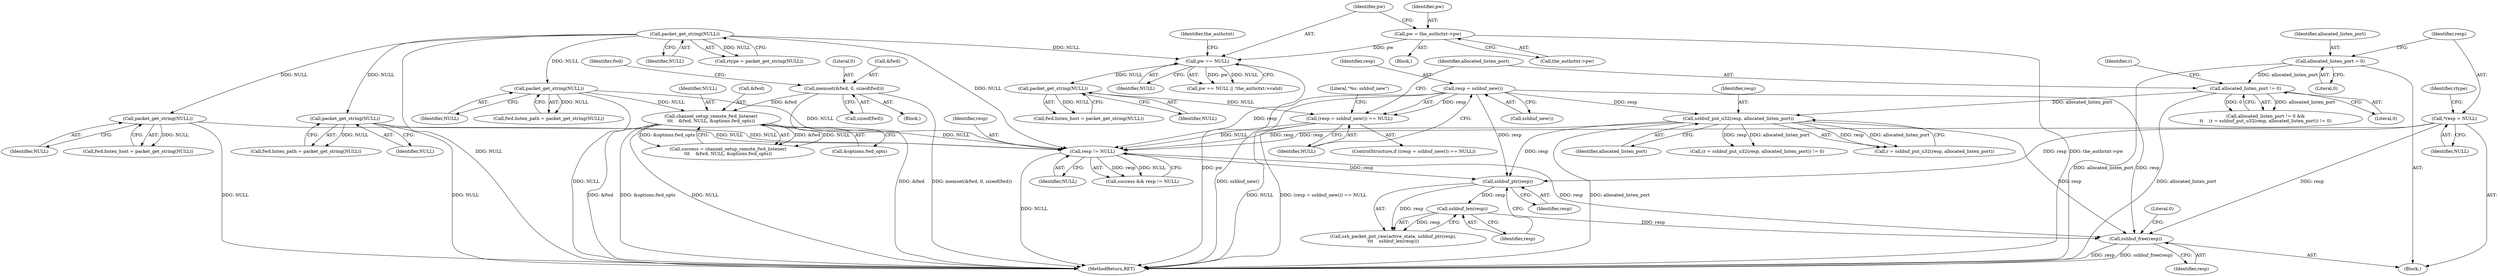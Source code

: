digraph "0_src_c76fac666ea038753294f2ac94d310f8adece9ce@API" {
"1000473" [label="(Call,sshbuf_free(resp))"];
"1000460" [label="(Call,resp != NULL)"];
"1000122" [label="(Call,*resp = NULL)"];
"1000251" [label="(Call,resp = sshbuf_new())"];
"1000266" [label="(Call,sshbuf_put_u32(resp, allocated_listen_port))"];
"1000260" [label="(Call,allocated_listen_port != 0)"];
"1000118" [label="(Call,allocated_listen_port = 0)"];
"1000374" [label="(Call,channel_setup_remote_fwd_listener(\n\t\t\t    &fwd, NULL, &options.fwd_opts))"];
"1000330" [label="(Call,memset(&fwd, 0, sizeof(fwd)))"];
"1000340" [label="(Call,packet_get_string(NULL))"];
"1000127" [label="(Call,packet_get_string(NULL))"];
"1000250" [label="(Call,(resp = sshbuf_new()) == NULL)"];
"1000171" [label="(Call,packet_get_string(NULL))"];
"1000152" [label="(Call,pw == NULL)"];
"1000145" [label="(Call,pw = the_authctxt->pw)"];
"1000294" [label="(Call,packet_get_string(NULL))"];
"1000405" [label="(Call,packet_get_string(NULL))"];
"1000467" [label="(Call,sshbuf_len(resp))"];
"1000465" [label="(Call,sshbuf_ptr(resp))"];
"1000294" [label="(Call,packet_get_string(NULL))"];
"1000465" [label="(Call,sshbuf_ptr(resp))"];
"1000330" [label="(Call,memset(&fwd, 0, sizeof(fwd)))"];
"1000124" [label="(Identifier,NULL)"];
"1000338" [label="(Identifier,fwd)"];
"1000267" [label="(Identifier,resp)"];
"1000336" [label="(Call,fwd.listen_path = packet_get_string(NULL))"];
"1000378" [label="(Call,&options.fwd_opts)"];
"1000254" [label="(Identifier,NULL)"];
"1000477" [label="(MethodReturn,RET)"];
"1000265" [label="(Identifier,r)"];
"1000128" [label="(Identifier,NULL)"];
"1000461" [label="(Identifier,resp)"];
"1000476" [label="(Literal,0)"];
"1000372" [label="(Call,success = channel_setup_remote_fwd_listener(\n\t\t\t    &fwd, NULL, &options.fwd_opts))"];
"1000252" [label="(Identifier,resp)"];
"1000123" [label="(Identifier,resp)"];
"1000263" [label="(Call,(r = sshbuf_put_u32(resp, allocated_listen_port)) != 0)"];
"1000118" [label="(Call,allocated_listen_port = 0)"];
"1000295" [label="(Identifier,NULL)"];
"1000463" [label="(Call,ssh_packet_put_raw(active_state, sshbuf_ptr(resp),\n\t\t\t    sshbuf_len(resp)))"];
"1000264" [label="(Call,r = sshbuf_put_u32(resp, allocated_listen_port))"];
"1000458" [label="(Call,success && resp != NULL)"];
"1000125" [label="(Call,rtype = packet_get_string(NULL))"];
"1000253" [label="(Call,sshbuf_new())"];
"1000152" [label="(Call,pw == NULL)"];
"1000406" [label="(Identifier,NULL)"];
"1000333" [label="(Literal,0)"];
"1000119" [label="(Identifier,allocated_listen_port)"];
"1000261" [label="(Identifier,allocated_listen_port)"];
"1000251" [label="(Call,resp = sshbuf_new())"];
"1000120" [label="(Literal,0)"];
"1000377" [label="(Identifier,NULL)"];
"1000256" [label="(Literal,\"%s: sshbuf_new\")"];
"1000250" [label="(Call,(resp = sshbuf_new()) == NULL)"];
"1000266" [label="(Call,sshbuf_put_u32(resp, allocated_listen_port))"];
"1000171" [label="(Call,packet_get_string(NULL))"];
"1000145" [label="(Call,pw = the_authctxt->pw)"];
"1000142" [label="(Block,)"];
"1000157" [label="(Identifier,the_authctxt)"];
"1000127" [label="(Call,packet_get_string(NULL))"];
"1000126" [label="(Identifier,rtype)"];
"1000341" [label="(Identifier,NULL)"];
"1000259" [label="(Call,allocated_listen_port != 0 &&\n\t\t    (r = sshbuf_put_u32(resp, allocated_listen_port)) != 0)"];
"1000374" [label="(Call,channel_setup_remote_fwd_listener(\n\t\t\t    &fwd, NULL, &options.fwd_opts))"];
"1000468" [label="(Identifier,resp)"];
"1000328" [label="(Block,)"];
"1000249" [label="(ControlStructure,if ((resp = sshbuf_new()) == NULL))"];
"1000466" [label="(Identifier,resp)"];
"1000375" [label="(Call,&fwd)"];
"1000405" [label="(Call,packet_get_string(NULL))"];
"1000146" [label="(Identifier,pw)"];
"1000290" [label="(Call,fwd.listen_host = packet_get_string(NULL))"];
"1000473" [label="(Call,sshbuf_free(resp))"];
"1000260" [label="(Call,allocated_listen_port != 0)"];
"1000331" [label="(Call,&fwd)"];
"1000153" [label="(Identifier,pw)"];
"1000109" [label="(Block,)"];
"1000340" [label="(Call,packet_get_string(NULL))"];
"1000268" [label="(Identifier,allocated_listen_port)"];
"1000154" [label="(Identifier,NULL)"];
"1000122" [label="(Call,*resp = NULL)"];
"1000467" [label="(Call,sshbuf_len(resp))"];
"1000334" [label="(Call,sizeof(fwd))"];
"1000401" [label="(Call,fwd.listen_path = packet_get_string(NULL))"];
"1000172" [label="(Identifier,NULL)"];
"1000474" [label="(Identifier,resp)"];
"1000462" [label="(Identifier,NULL)"];
"1000262" [label="(Literal,0)"];
"1000147" [label="(Call,the_authctxt->pw)"];
"1000167" [label="(Call,fwd.listen_host = packet_get_string(NULL))"];
"1000151" [label="(Call,pw == NULL || !the_authctxt->valid)"];
"1000460" [label="(Call,resp != NULL)"];
"1000473" -> "1000109"  [label="AST: "];
"1000473" -> "1000474"  [label="CFG: "];
"1000474" -> "1000473"  [label="AST: "];
"1000476" -> "1000473"  [label="CFG: "];
"1000473" -> "1000477"  [label="DDG: resp"];
"1000473" -> "1000477"  [label="DDG: sshbuf_free(resp)"];
"1000460" -> "1000473"  [label="DDG: resp"];
"1000467" -> "1000473"  [label="DDG: resp"];
"1000122" -> "1000473"  [label="DDG: resp"];
"1000251" -> "1000473"  [label="DDG: resp"];
"1000266" -> "1000473"  [label="DDG: resp"];
"1000460" -> "1000458"  [label="AST: "];
"1000460" -> "1000462"  [label="CFG: "];
"1000461" -> "1000460"  [label="AST: "];
"1000462" -> "1000460"  [label="AST: "];
"1000458" -> "1000460"  [label="CFG: "];
"1000460" -> "1000477"  [label="DDG: NULL"];
"1000460" -> "1000458"  [label="DDG: resp"];
"1000460" -> "1000458"  [label="DDG: NULL"];
"1000122" -> "1000460"  [label="DDG: resp"];
"1000251" -> "1000460"  [label="DDG: resp"];
"1000266" -> "1000460"  [label="DDG: resp"];
"1000374" -> "1000460"  [label="DDG: NULL"];
"1000250" -> "1000460"  [label="DDG: NULL"];
"1000294" -> "1000460"  [label="DDG: NULL"];
"1000405" -> "1000460"  [label="DDG: NULL"];
"1000127" -> "1000460"  [label="DDG: NULL"];
"1000340" -> "1000460"  [label="DDG: NULL"];
"1000460" -> "1000465"  [label="DDG: resp"];
"1000122" -> "1000109"  [label="AST: "];
"1000122" -> "1000124"  [label="CFG: "];
"1000123" -> "1000122"  [label="AST: "];
"1000124" -> "1000122"  [label="AST: "];
"1000126" -> "1000122"  [label="CFG: "];
"1000122" -> "1000465"  [label="DDG: resp"];
"1000251" -> "1000250"  [label="AST: "];
"1000251" -> "1000253"  [label="CFG: "];
"1000252" -> "1000251"  [label="AST: "];
"1000253" -> "1000251"  [label="AST: "];
"1000254" -> "1000251"  [label="CFG: "];
"1000251" -> "1000477"  [label="DDG: sshbuf_new()"];
"1000251" -> "1000250"  [label="DDG: resp"];
"1000251" -> "1000266"  [label="DDG: resp"];
"1000251" -> "1000465"  [label="DDG: resp"];
"1000266" -> "1000264"  [label="AST: "];
"1000266" -> "1000268"  [label="CFG: "];
"1000267" -> "1000266"  [label="AST: "];
"1000268" -> "1000266"  [label="AST: "];
"1000264" -> "1000266"  [label="CFG: "];
"1000266" -> "1000477"  [label="DDG: allocated_listen_port"];
"1000266" -> "1000263"  [label="DDG: resp"];
"1000266" -> "1000263"  [label="DDG: allocated_listen_port"];
"1000266" -> "1000264"  [label="DDG: resp"];
"1000266" -> "1000264"  [label="DDG: allocated_listen_port"];
"1000260" -> "1000266"  [label="DDG: allocated_listen_port"];
"1000266" -> "1000465"  [label="DDG: resp"];
"1000260" -> "1000259"  [label="AST: "];
"1000260" -> "1000262"  [label="CFG: "];
"1000261" -> "1000260"  [label="AST: "];
"1000262" -> "1000260"  [label="AST: "];
"1000265" -> "1000260"  [label="CFG: "];
"1000259" -> "1000260"  [label="CFG: "];
"1000260" -> "1000477"  [label="DDG: allocated_listen_port"];
"1000260" -> "1000259"  [label="DDG: allocated_listen_port"];
"1000260" -> "1000259"  [label="DDG: 0"];
"1000118" -> "1000260"  [label="DDG: allocated_listen_port"];
"1000118" -> "1000109"  [label="AST: "];
"1000118" -> "1000120"  [label="CFG: "];
"1000119" -> "1000118"  [label="AST: "];
"1000120" -> "1000118"  [label="AST: "];
"1000123" -> "1000118"  [label="CFG: "];
"1000118" -> "1000477"  [label="DDG: allocated_listen_port"];
"1000374" -> "1000372"  [label="AST: "];
"1000374" -> "1000378"  [label="CFG: "];
"1000375" -> "1000374"  [label="AST: "];
"1000377" -> "1000374"  [label="AST: "];
"1000378" -> "1000374"  [label="AST: "];
"1000372" -> "1000374"  [label="CFG: "];
"1000374" -> "1000477"  [label="DDG: NULL"];
"1000374" -> "1000477"  [label="DDG: &fwd"];
"1000374" -> "1000477"  [label="DDG: &options.fwd_opts"];
"1000374" -> "1000372"  [label="DDG: &fwd"];
"1000374" -> "1000372"  [label="DDG: NULL"];
"1000374" -> "1000372"  [label="DDG: &options.fwd_opts"];
"1000330" -> "1000374"  [label="DDG: &fwd"];
"1000340" -> "1000374"  [label="DDG: NULL"];
"1000330" -> "1000328"  [label="AST: "];
"1000330" -> "1000334"  [label="CFG: "];
"1000331" -> "1000330"  [label="AST: "];
"1000333" -> "1000330"  [label="AST: "];
"1000334" -> "1000330"  [label="AST: "];
"1000338" -> "1000330"  [label="CFG: "];
"1000330" -> "1000477"  [label="DDG: &fwd"];
"1000330" -> "1000477"  [label="DDG: memset(&fwd, 0, sizeof(fwd))"];
"1000340" -> "1000336"  [label="AST: "];
"1000340" -> "1000341"  [label="CFG: "];
"1000341" -> "1000340"  [label="AST: "];
"1000336" -> "1000340"  [label="CFG: "];
"1000340" -> "1000477"  [label="DDG: NULL"];
"1000340" -> "1000336"  [label="DDG: NULL"];
"1000127" -> "1000340"  [label="DDG: NULL"];
"1000127" -> "1000125"  [label="AST: "];
"1000127" -> "1000128"  [label="CFG: "];
"1000128" -> "1000127"  [label="AST: "];
"1000125" -> "1000127"  [label="CFG: "];
"1000127" -> "1000477"  [label="DDG: NULL"];
"1000127" -> "1000125"  [label="DDG: NULL"];
"1000127" -> "1000152"  [label="DDG: NULL"];
"1000127" -> "1000294"  [label="DDG: NULL"];
"1000127" -> "1000405"  [label="DDG: NULL"];
"1000250" -> "1000249"  [label="AST: "];
"1000250" -> "1000254"  [label="CFG: "];
"1000254" -> "1000250"  [label="AST: "];
"1000256" -> "1000250"  [label="CFG: "];
"1000261" -> "1000250"  [label="CFG: "];
"1000250" -> "1000477"  [label="DDG: NULL"];
"1000250" -> "1000477"  [label="DDG: (resp = sshbuf_new()) == NULL"];
"1000171" -> "1000250"  [label="DDG: NULL"];
"1000171" -> "1000167"  [label="AST: "];
"1000171" -> "1000172"  [label="CFG: "];
"1000172" -> "1000171"  [label="AST: "];
"1000167" -> "1000171"  [label="CFG: "];
"1000171" -> "1000167"  [label="DDG: NULL"];
"1000152" -> "1000171"  [label="DDG: NULL"];
"1000152" -> "1000151"  [label="AST: "];
"1000152" -> "1000154"  [label="CFG: "];
"1000153" -> "1000152"  [label="AST: "];
"1000154" -> "1000152"  [label="AST: "];
"1000157" -> "1000152"  [label="CFG: "];
"1000151" -> "1000152"  [label="CFG: "];
"1000152" -> "1000477"  [label="DDG: pw"];
"1000152" -> "1000151"  [label="DDG: pw"];
"1000152" -> "1000151"  [label="DDG: NULL"];
"1000145" -> "1000152"  [label="DDG: pw"];
"1000145" -> "1000142"  [label="AST: "];
"1000145" -> "1000147"  [label="CFG: "];
"1000146" -> "1000145"  [label="AST: "];
"1000147" -> "1000145"  [label="AST: "];
"1000153" -> "1000145"  [label="CFG: "];
"1000145" -> "1000477"  [label="DDG: the_authctxt->pw"];
"1000294" -> "1000290"  [label="AST: "];
"1000294" -> "1000295"  [label="CFG: "];
"1000295" -> "1000294"  [label="AST: "];
"1000290" -> "1000294"  [label="CFG: "];
"1000294" -> "1000477"  [label="DDG: NULL"];
"1000294" -> "1000290"  [label="DDG: NULL"];
"1000405" -> "1000401"  [label="AST: "];
"1000405" -> "1000406"  [label="CFG: "];
"1000406" -> "1000405"  [label="AST: "];
"1000401" -> "1000405"  [label="CFG: "];
"1000405" -> "1000477"  [label="DDG: NULL"];
"1000405" -> "1000401"  [label="DDG: NULL"];
"1000467" -> "1000463"  [label="AST: "];
"1000467" -> "1000468"  [label="CFG: "];
"1000468" -> "1000467"  [label="AST: "];
"1000463" -> "1000467"  [label="CFG: "];
"1000467" -> "1000463"  [label="DDG: resp"];
"1000465" -> "1000467"  [label="DDG: resp"];
"1000465" -> "1000463"  [label="AST: "];
"1000465" -> "1000466"  [label="CFG: "];
"1000466" -> "1000465"  [label="AST: "];
"1000468" -> "1000465"  [label="CFG: "];
"1000465" -> "1000463"  [label="DDG: resp"];
}
